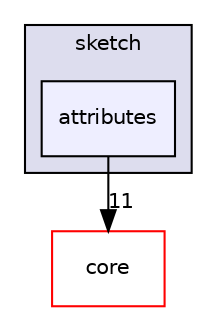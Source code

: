 digraph "arm_compute/dynamic_fusion/sketch/attributes" {
  compound=true
  node [ fontsize="10", fontname="Helvetica"];
  edge [ labelfontsize="10", labelfontname="Helvetica"];
  subgraph clusterdir_3259c0fb095abc99930fe6844d6dd442 {
    graph [ bgcolor="#ddddee", pencolor="black", label="sketch" fontname="Helvetica", fontsize="10", URL="dir_3259c0fb095abc99930fe6844d6dd442.xhtml"]
  dir_fb60af501ba790f5a2523771a799cc00 [shape=box, label="attributes", style="filled", fillcolor="#eeeeff", pencolor="black", URL="dir_fb60af501ba790f5a2523771a799cc00.xhtml"];
  }
  dir_1fb090f0c6070330bfaccc4236d3ca0d [shape=box label="core" fillcolor="white" style="filled" color="red" URL="dir_1fb090f0c6070330bfaccc4236d3ca0d.xhtml"];
  dir_fb60af501ba790f5a2523771a799cc00->dir_1fb090f0c6070330bfaccc4236d3ca0d [headlabel="11", labeldistance=1.5 headhref="dir_000058_000001.xhtml"];
}
